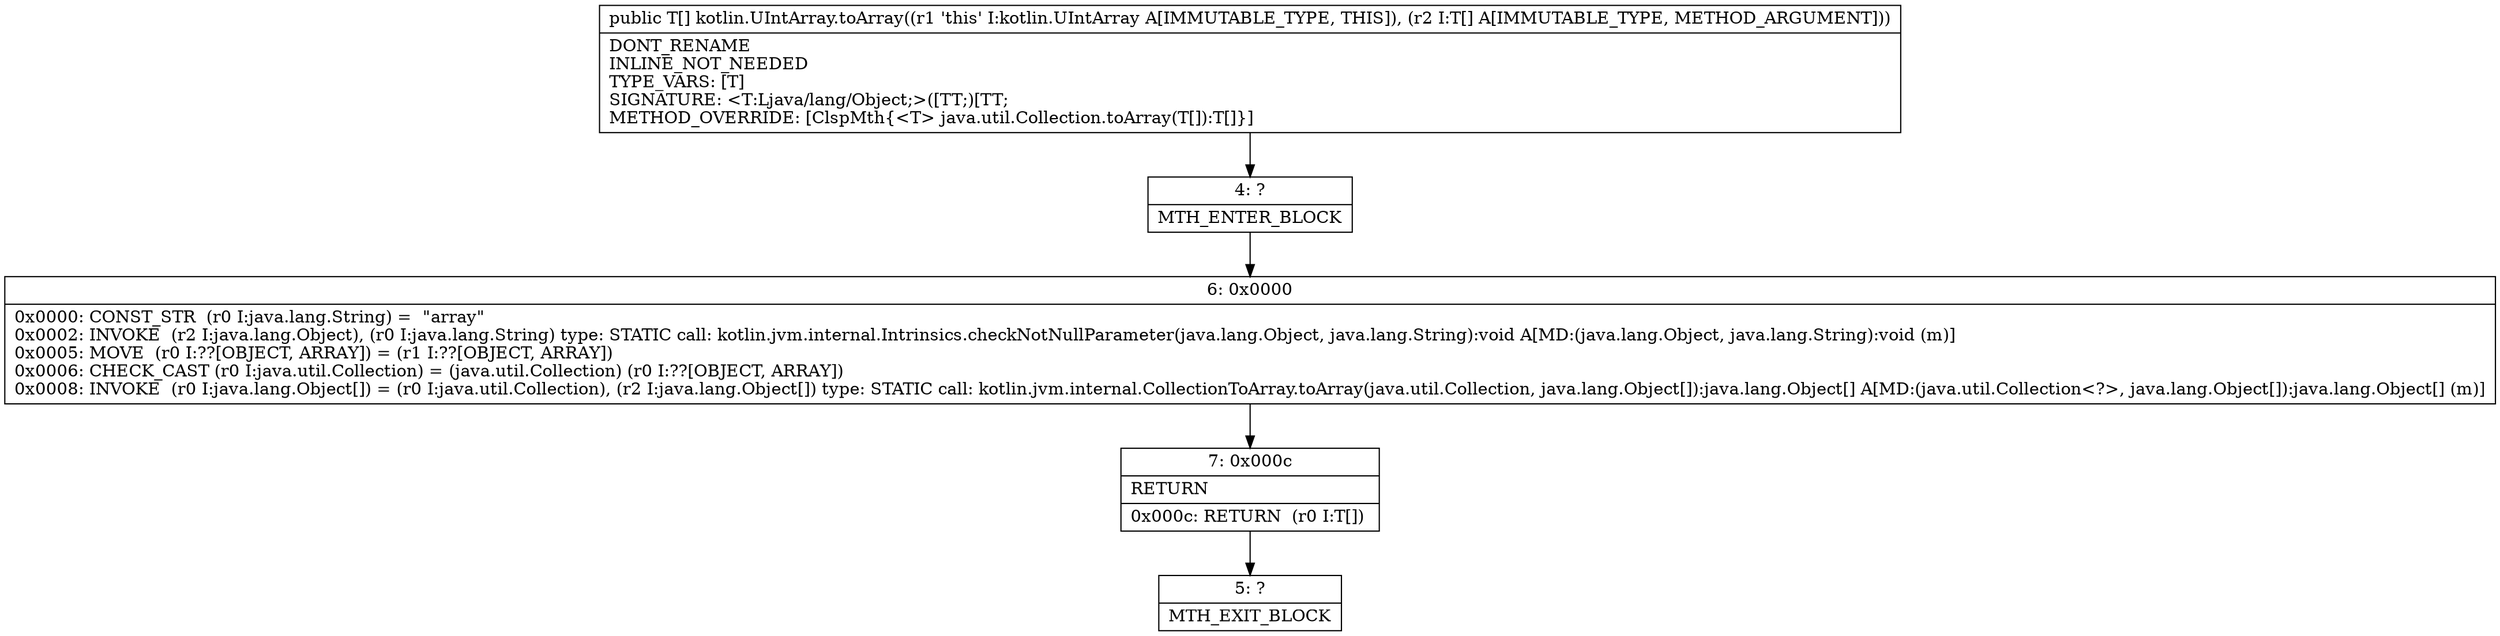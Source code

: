 digraph "CFG forkotlin.UIntArray.toArray([Ljava\/lang\/Object;)[Ljava\/lang\/Object;" {
Node_4 [shape=record,label="{4\:\ ?|MTH_ENTER_BLOCK\l}"];
Node_6 [shape=record,label="{6\:\ 0x0000|0x0000: CONST_STR  (r0 I:java.lang.String) =  \"array\" \l0x0002: INVOKE  (r2 I:java.lang.Object), (r0 I:java.lang.String) type: STATIC call: kotlin.jvm.internal.Intrinsics.checkNotNullParameter(java.lang.Object, java.lang.String):void A[MD:(java.lang.Object, java.lang.String):void (m)]\l0x0005: MOVE  (r0 I:??[OBJECT, ARRAY]) = (r1 I:??[OBJECT, ARRAY]) \l0x0006: CHECK_CAST (r0 I:java.util.Collection) = (java.util.Collection) (r0 I:??[OBJECT, ARRAY]) \l0x0008: INVOKE  (r0 I:java.lang.Object[]) = (r0 I:java.util.Collection), (r2 I:java.lang.Object[]) type: STATIC call: kotlin.jvm.internal.CollectionToArray.toArray(java.util.Collection, java.lang.Object[]):java.lang.Object[] A[MD:(java.util.Collection\<?\>, java.lang.Object[]):java.lang.Object[] (m)]\l}"];
Node_7 [shape=record,label="{7\:\ 0x000c|RETURN\l|0x000c: RETURN  (r0 I:T[]) \l}"];
Node_5 [shape=record,label="{5\:\ ?|MTH_EXIT_BLOCK\l}"];
MethodNode[shape=record,label="{public T[] kotlin.UIntArray.toArray((r1 'this' I:kotlin.UIntArray A[IMMUTABLE_TYPE, THIS]), (r2 I:T[] A[IMMUTABLE_TYPE, METHOD_ARGUMENT]))  | DONT_RENAME\lINLINE_NOT_NEEDED\lTYPE_VARS: [T]\lSIGNATURE: \<T:Ljava\/lang\/Object;\>([TT;)[TT;\lMETHOD_OVERRIDE: [ClspMth\{\<T\> java.util.Collection.toArray(T[]):T[]\}]\l}"];
MethodNode -> Node_4;Node_4 -> Node_6;
Node_6 -> Node_7;
Node_7 -> Node_5;
}

